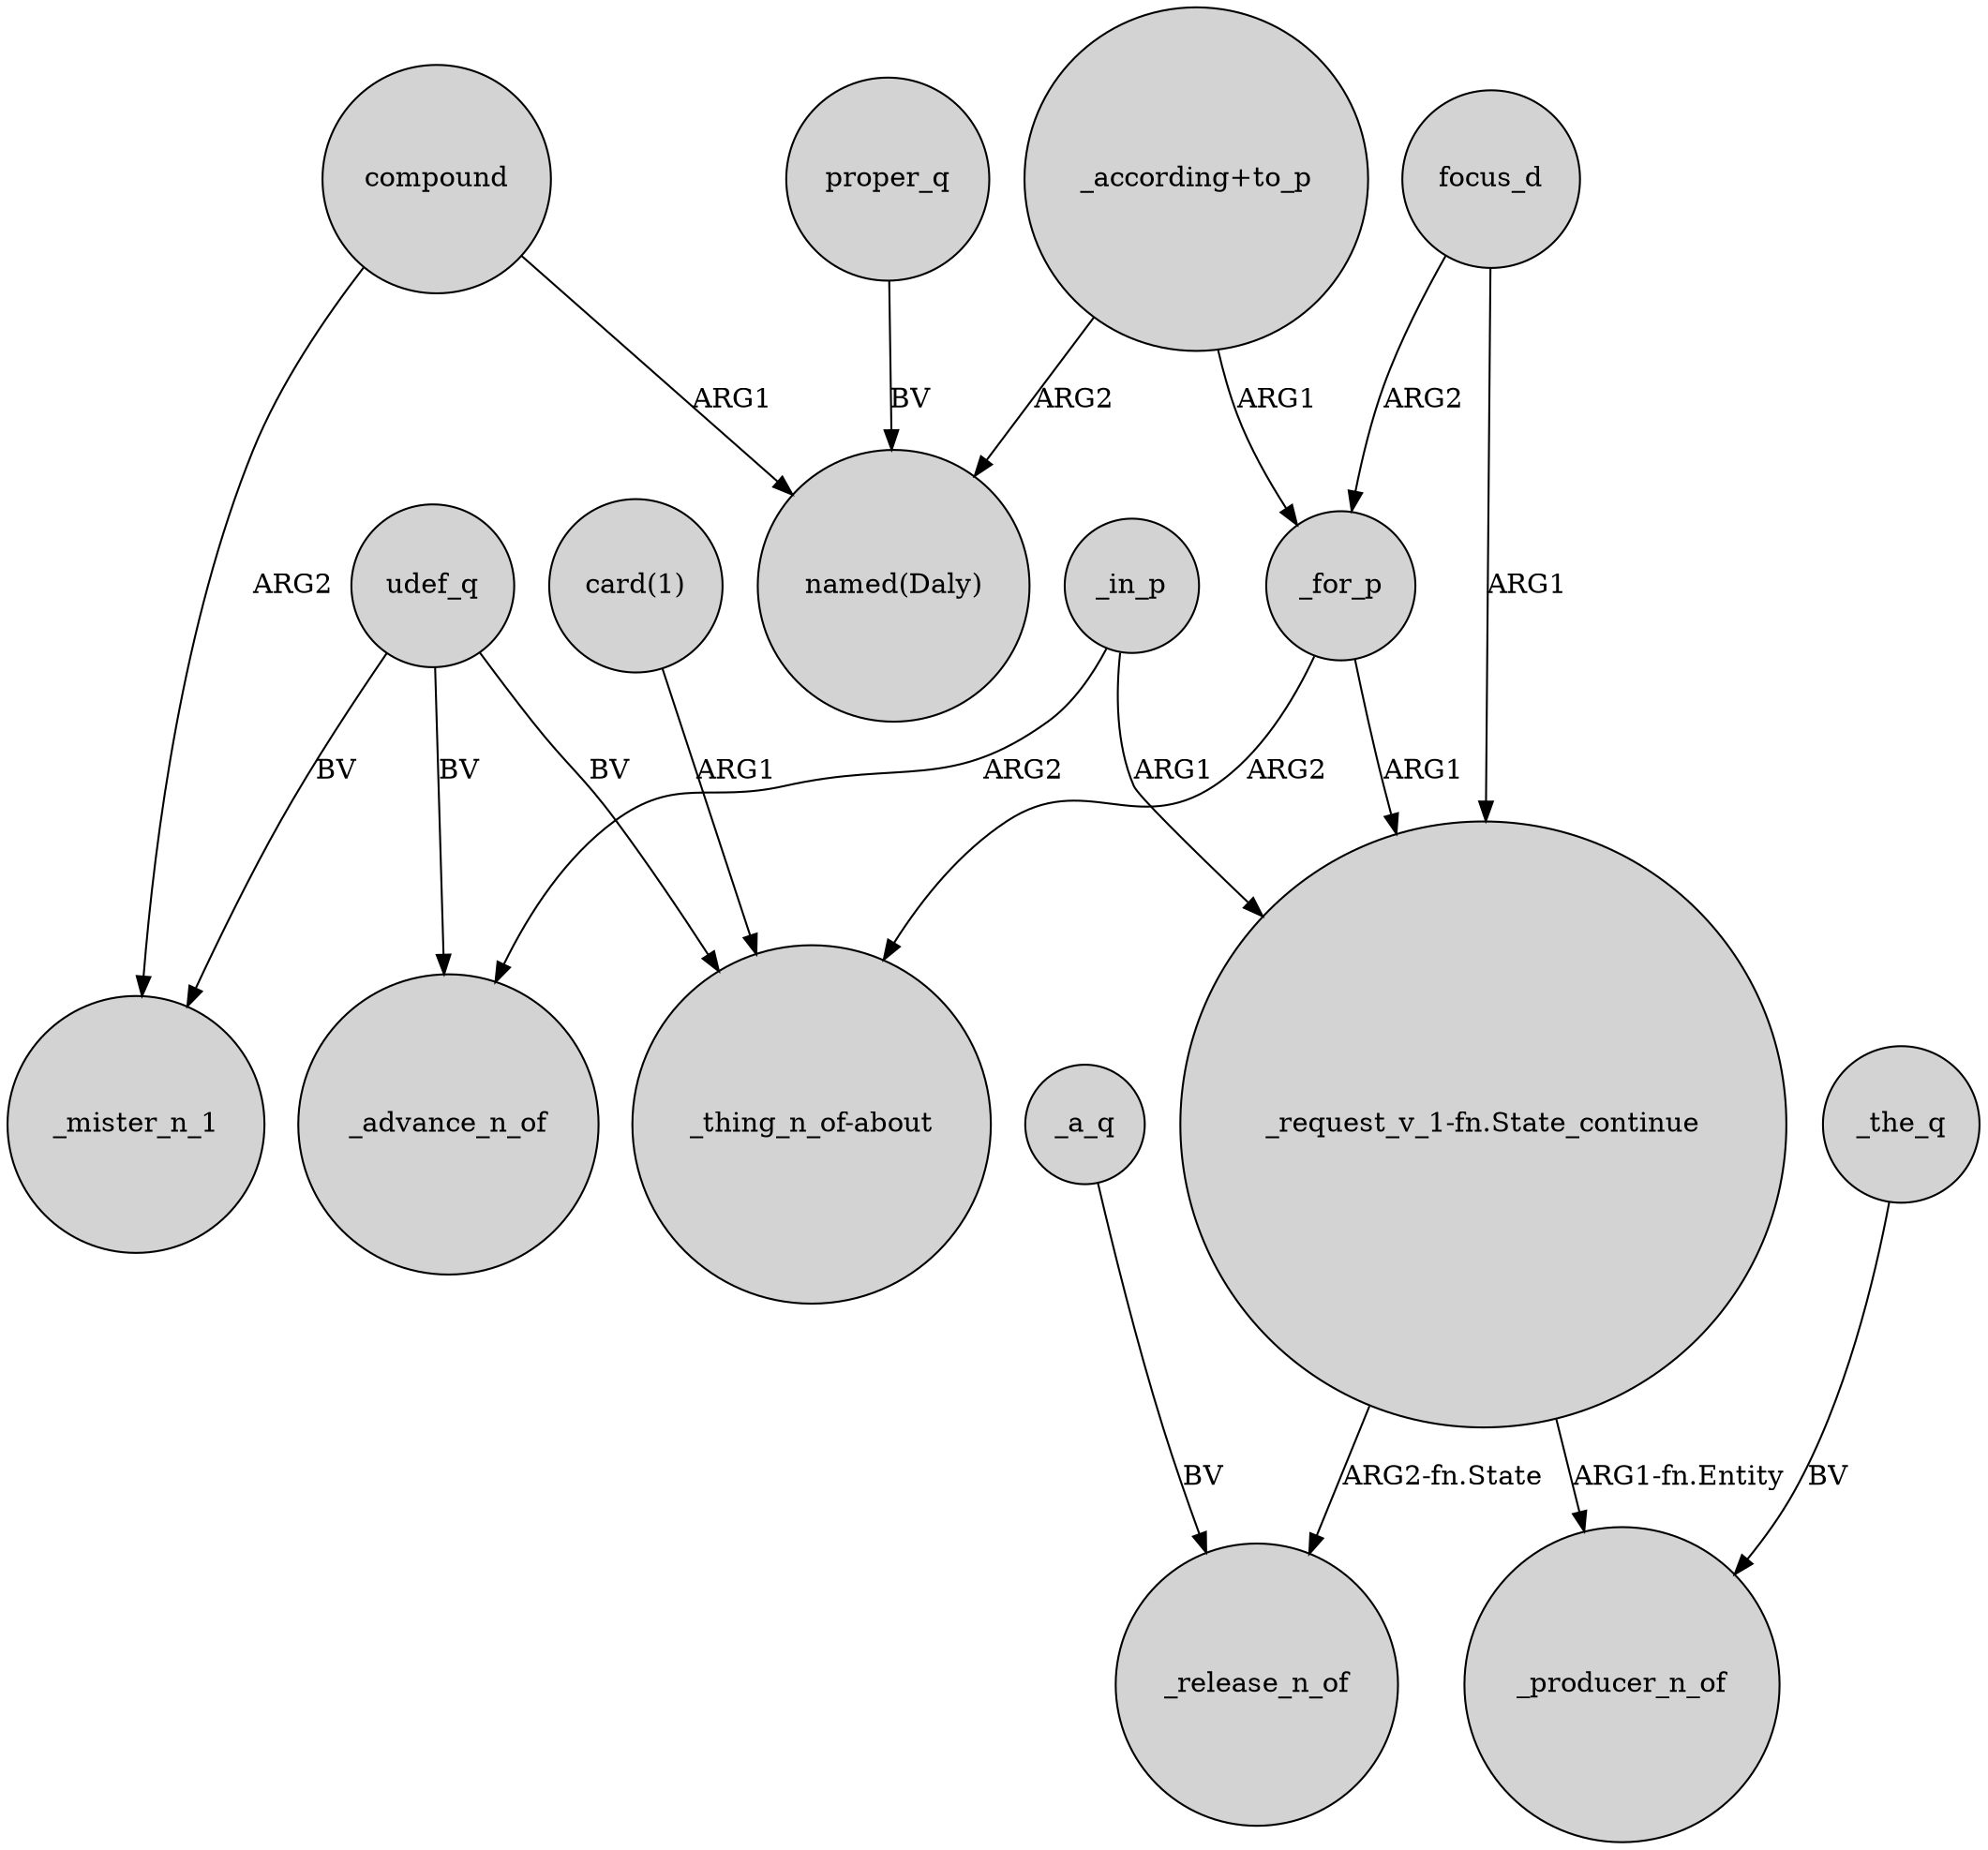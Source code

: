 digraph {
	node [shape=circle style=filled]
	compound -> _mister_n_1 [label=ARG2]
	_for_p -> "_thing_n_of-about" [label=ARG2]
	focus_d -> "_request_v_1-fn.State_continue" [label=ARG1]
	"_according+to_p" -> _for_p [label=ARG1]
	proper_q -> "named(Daly)" [label=BV]
	"_request_v_1-fn.State_continue" -> _release_n_of [label="ARG2-fn.State"]
	udef_q -> _mister_n_1 [label=BV]
	"_according+to_p" -> "named(Daly)" [label=ARG2]
	_a_q -> _release_n_of [label=BV]
	_the_q -> _producer_n_of [label=BV]
	udef_q -> "_thing_n_of-about" [label=BV]
	udef_q -> _advance_n_of [label=BV]
	"card(1)" -> "_thing_n_of-about" [label=ARG1]
	_in_p -> "_request_v_1-fn.State_continue" [label=ARG1]
	"_request_v_1-fn.State_continue" -> _producer_n_of [label="ARG1-fn.Entity"]
	_for_p -> "_request_v_1-fn.State_continue" [label=ARG1]
	focus_d -> _for_p [label=ARG2]
	compound -> "named(Daly)" [label=ARG1]
	_in_p -> _advance_n_of [label=ARG2]
}
